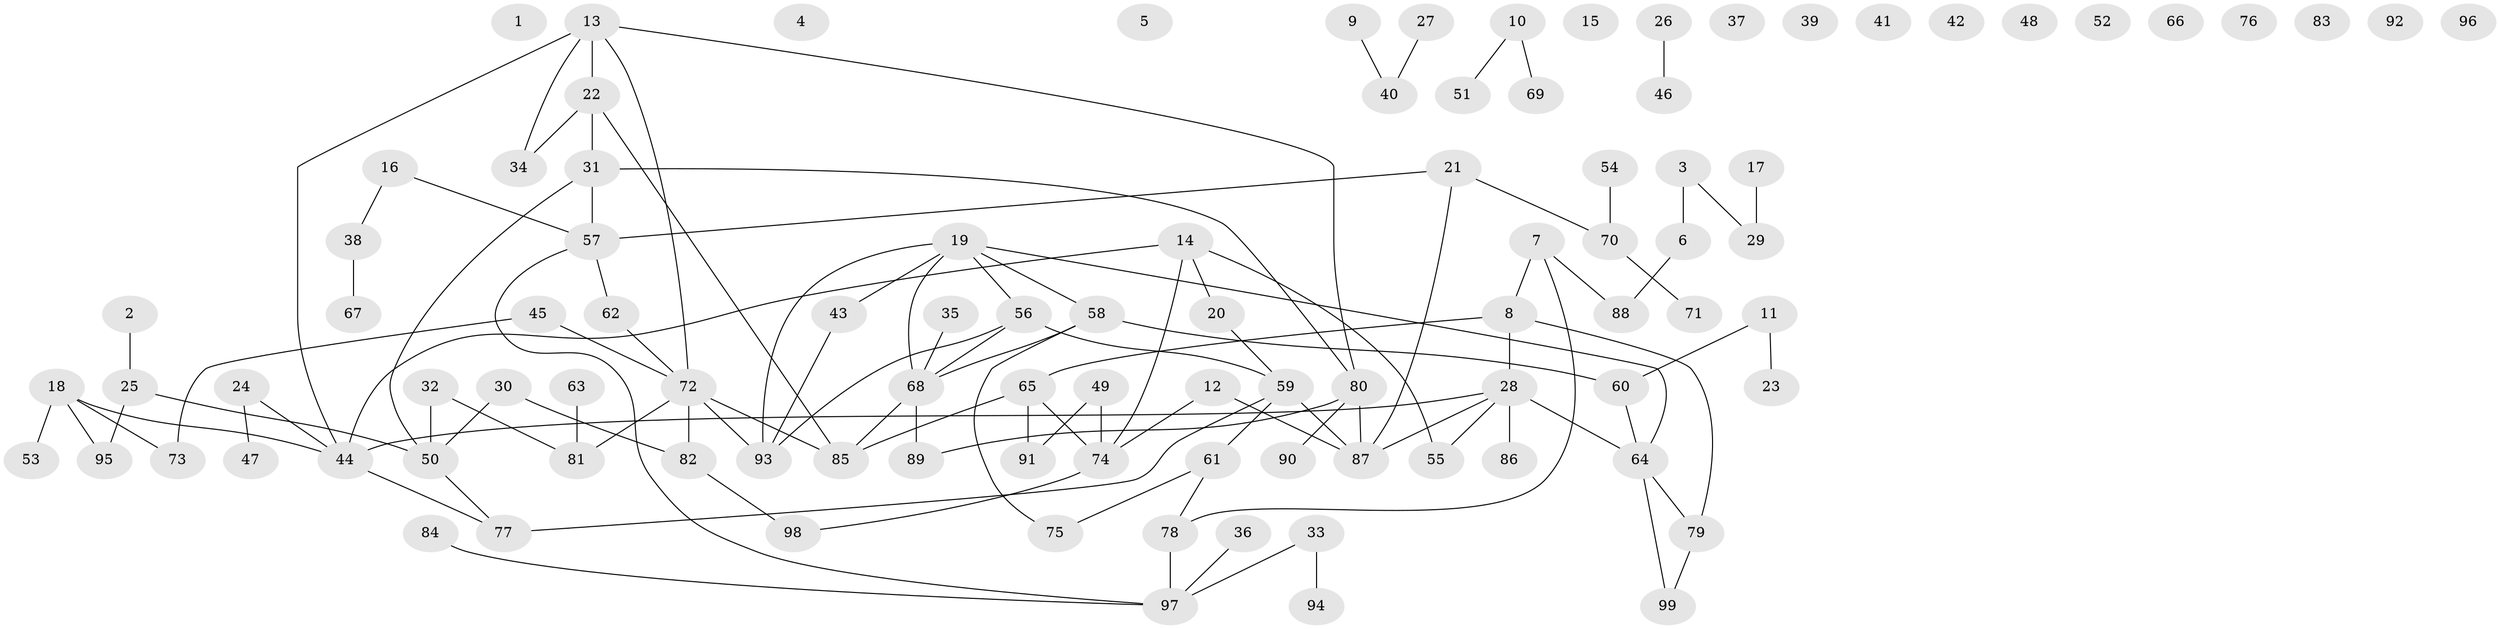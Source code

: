 // Generated by graph-tools (version 1.1) at 2025/49/03/09/25 03:49:05]
// undirected, 99 vertices, 113 edges
graph export_dot {
graph [start="1"]
  node [color=gray90,style=filled];
  1;
  2;
  3;
  4;
  5;
  6;
  7;
  8;
  9;
  10;
  11;
  12;
  13;
  14;
  15;
  16;
  17;
  18;
  19;
  20;
  21;
  22;
  23;
  24;
  25;
  26;
  27;
  28;
  29;
  30;
  31;
  32;
  33;
  34;
  35;
  36;
  37;
  38;
  39;
  40;
  41;
  42;
  43;
  44;
  45;
  46;
  47;
  48;
  49;
  50;
  51;
  52;
  53;
  54;
  55;
  56;
  57;
  58;
  59;
  60;
  61;
  62;
  63;
  64;
  65;
  66;
  67;
  68;
  69;
  70;
  71;
  72;
  73;
  74;
  75;
  76;
  77;
  78;
  79;
  80;
  81;
  82;
  83;
  84;
  85;
  86;
  87;
  88;
  89;
  90;
  91;
  92;
  93;
  94;
  95;
  96;
  97;
  98;
  99;
  2 -- 25;
  3 -- 6;
  3 -- 29;
  6 -- 88;
  7 -- 8;
  7 -- 78;
  7 -- 88;
  8 -- 28;
  8 -- 65;
  8 -- 79;
  9 -- 40;
  10 -- 51;
  10 -- 69;
  11 -- 23;
  11 -- 60;
  12 -- 74;
  12 -- 87;
  13 -- 22;
  13 -- 34;
  13 -- 44;
  13 -- 72;
  13 -- 80;
  14 -- 20;
  14 -- 44;
  14 -- 55;
  14 -- 74;
  16 -- 38;
  16 -- 57;
  17 -- 29;
  18 -- 44;
  18 -- 53;
  18 -- 73;
  18 -- 95;
  19 -- 43;
  19 -- 56;
  19 -- 58;
  19 -- 64;
  19 -- 68;
  19 -- 93;
  20 -- 59;
  21 -- 57;
  21 -- 70;
  21 -- 87;
  22 -- 31;
  22 -- 34;
  22 -- 85;
  24 -- 44;
  24 -- 47;
  25 -- 50;
  25 -- 95;
  26 -- 46;
  27 -- 40;
  28 -- 44;
  28 -- 55;
  28 -- 64;
  28 -- 86;
  28 -- 87;
  30 -- 50;
  30 -- 82;
  31 -- 50;
  31 -- 57;
  31 -- 80;
  32 -- 50;
  32 -- 81;
  33 -- 94;
  33 -- 97;
  35 -- 68;
  36 -- 97;
  38 -- 67;
  43 -- 93;
  44 -- 77;
  45 -- 72;
  45 -- 73;
  49 -- 74;
  49 -- 91;
  50 -- 77;
  54 -- 70;
  56 -- 59;
  56 -- 68;
  56 -- 93;
  57 -- 62;
  57 -- 97;
  58 -- 60;
  58 -- 68;
  58 -- 75;
  59 -- 61;
  59 -- 77;
  59 -- 87;
  60 -- 64;
  61 -- 75;
  61 -- 78;
  62 -- 72;
  63 -- 81;
  64 -- 79;
  64 -- 99;
  65 -- 74;
  65 -- 85;
  65 -- 91;
  68 -- 85;
  68 -- 89;
  70 -- 71;
  72 -- 81;
  72 -- 82;
  72 -- 85;
  72 -- 93;
  74 -- 98;
  78 -- 97;
  79 -- 99;
  80 -- 87;
  80 -- 89;
  80 -- 90;
  82 -- 98;
  84 -- 97;
}
